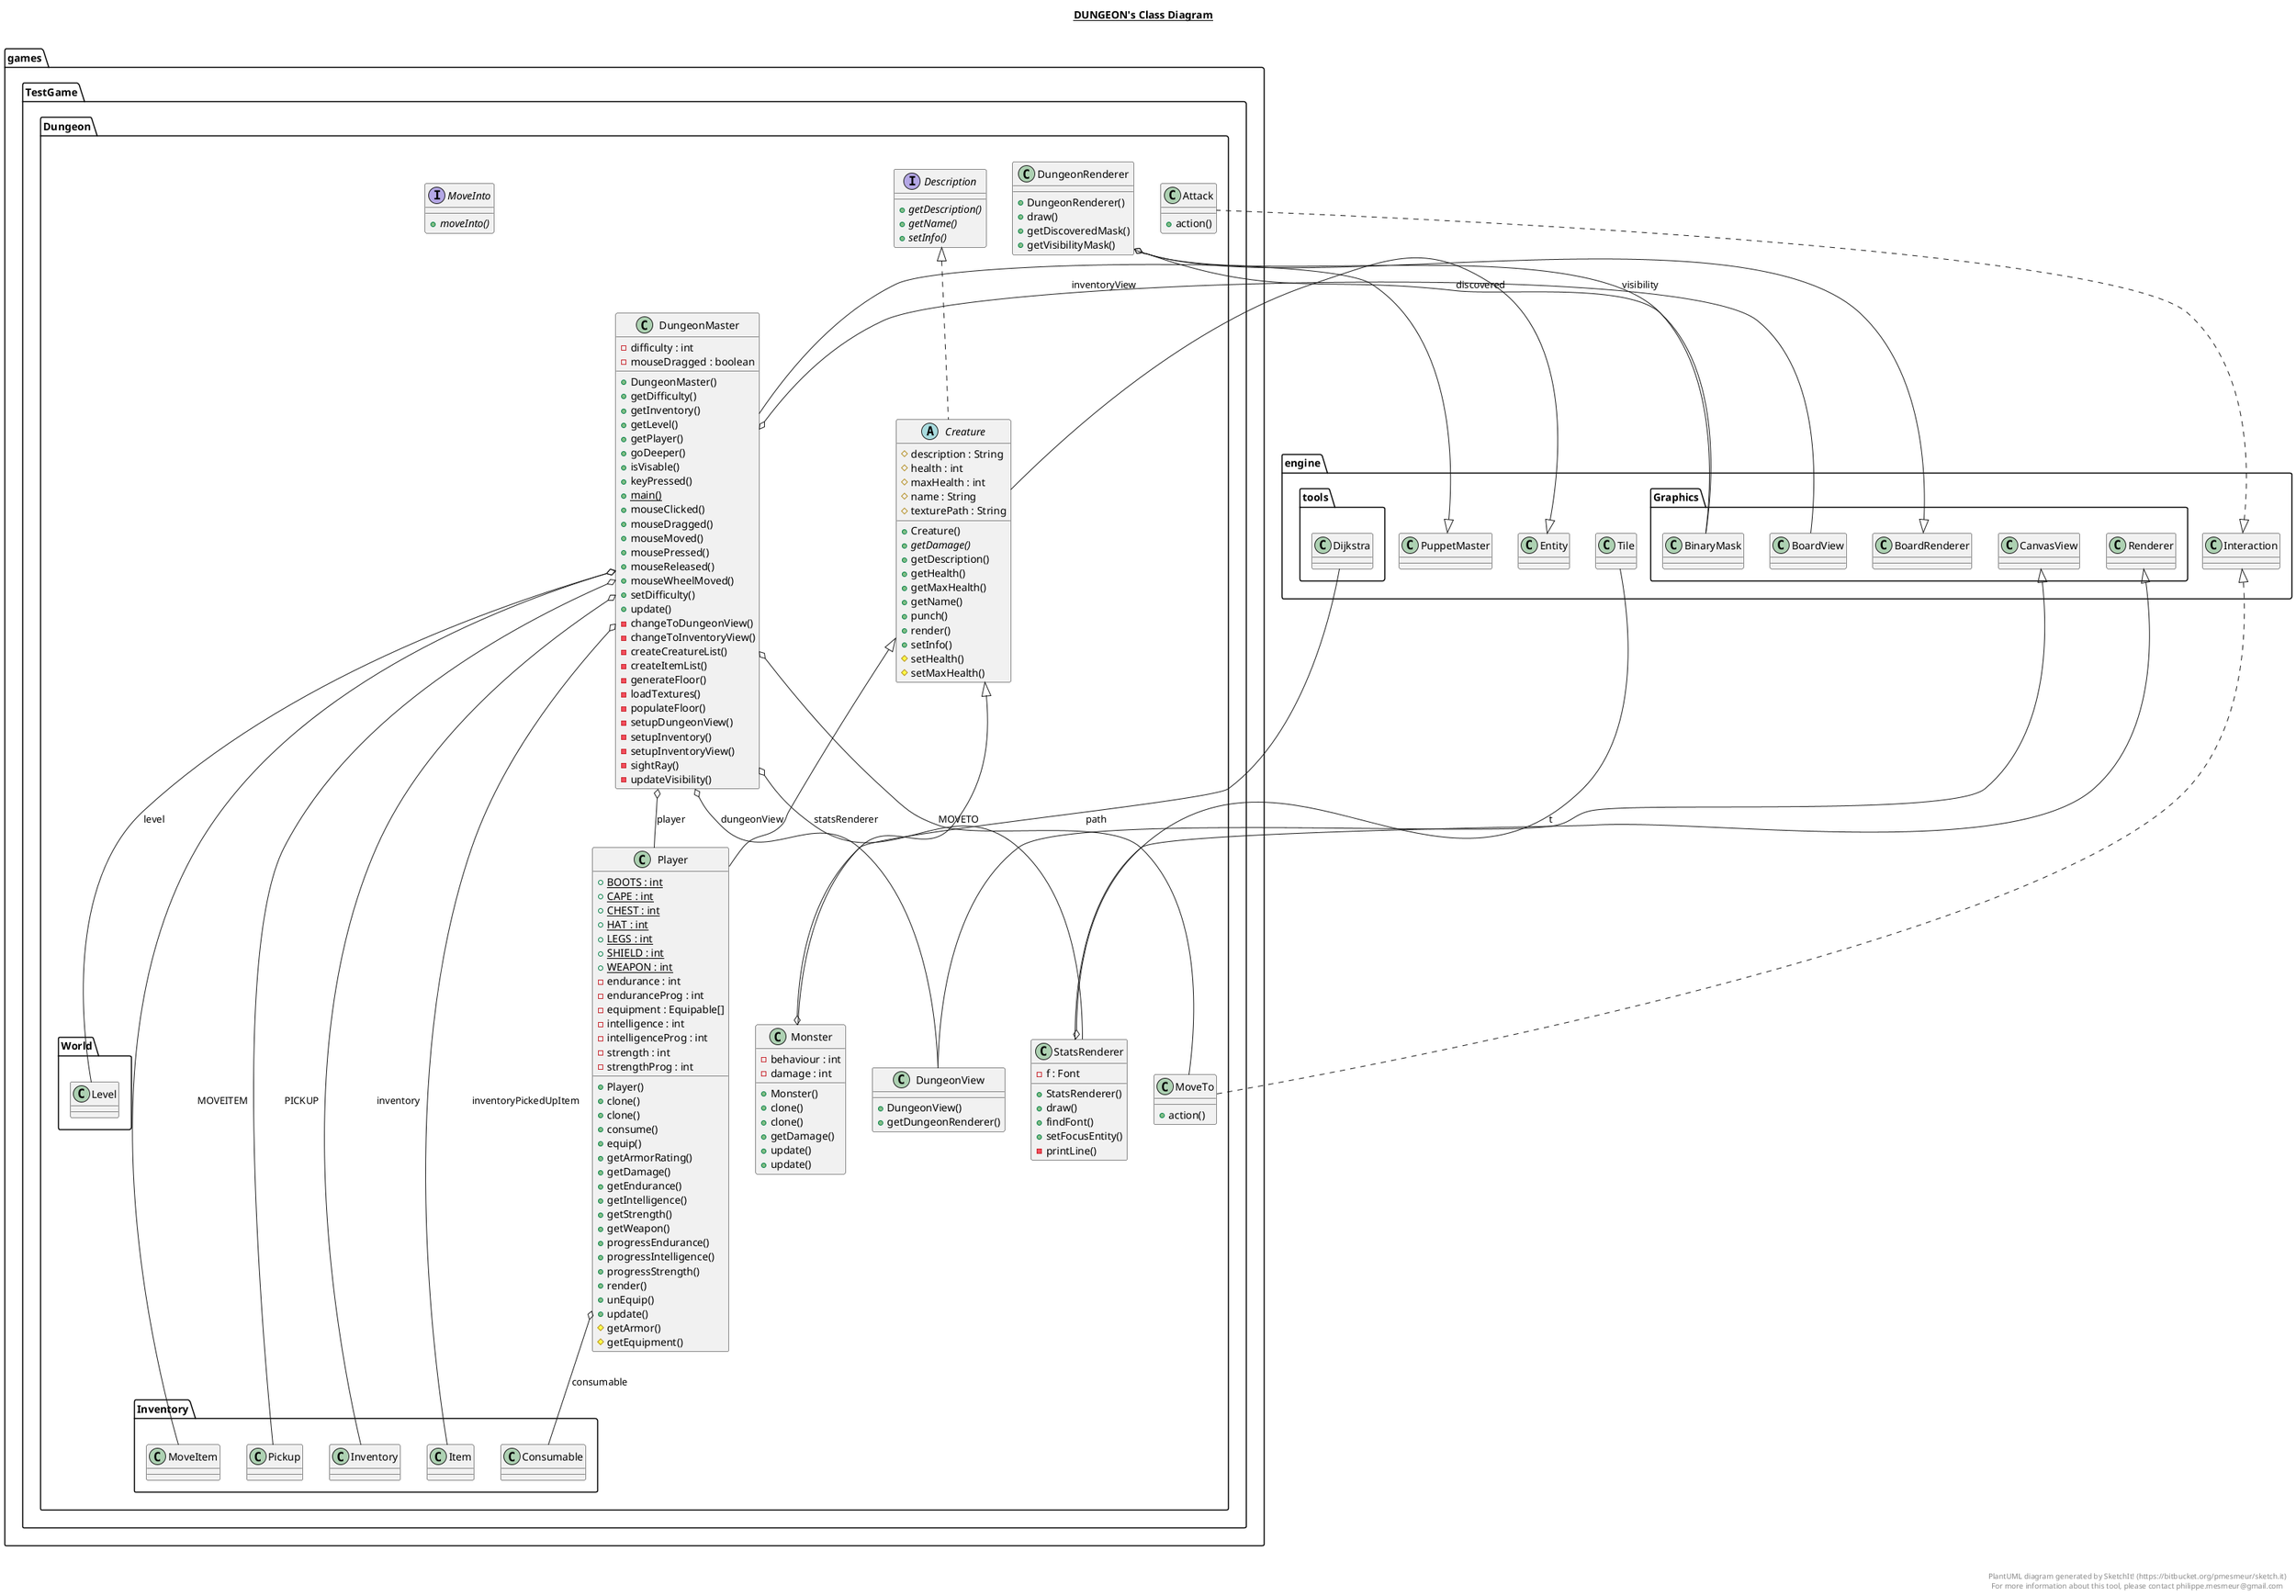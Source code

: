 @startuml

title __DUNGEON's Class Diagram__\n

  namespace games.TestGame {
    namespace Dungeon {
      class games.TestGame.Dungeon.Attack {
          + action()
      }
    }
  }
  

  namespace games.TestGame {
    namespace Dungeon {
      abstract class games.TestGame.Dungeon.Creature {
          # description : String
          # health : int
          # maxHealth : int
          # name : String
          # texturePath : String
          + Creature()
          {abstract} + getDamage()
          + getDescription()
          + getHealth()
          + getMaxHealth()
          + getName()
          + punch()
          + render()
          + setInfo()
          # setHealth()
          # setMaxHealth()
      }
    }
  }
  

  namespace games.TestGame {
    namespace Dungeon {
      interface games.TestGame.Dungeon.Description {
          {abstract} + getDescription()
          {abstract} + getName()
          {abstract} + setInfo()
      }
    }
  }
  

  namespace games.TestGame {
    namespace Dungeon {
      class games.TestGame.Dungeon.DungeonMaster {
          - difficulty : int
          - mouseDragged : boolean
          + DungeonMaster()
          + getDifficulty()
          + getInventory()
          + getLevel()
          + getPlayer()
          + goDeeper()
          + isVisable()
          + keyPressed()
          {static} + main()
          + mouseClicked()
          + mouseDragged()
          + mouseMoved()
          + mousePressed()
          + mouseReleased()
          + mouseWheelMoved()
          + setDifficulty()
          + update()
          - changeToDungeonView()
          - changeToInventoryView()
          - createCreatureList()
          - createItemList()
          - generateFloor()
          - loadTextures()
          - populateFloor()
          - setupDungeonView()
          - setupInventory()
          - setupInventoryView()
          - sightRay()
          - updateVisibility()
      }
    }
  }
  

  namespace games.TestGame {
    namespace Dungeon {
      class games.TestGame.Dungeon.DungeonRenderer {
          + DungeonRenderer()
          + draw()
          + getDiscoveredMask()
          + getVisibilityMask()
      }
    }
  }
  

  namespace games.TestGame {
    namespace Dungeon {
      class games.TestGame.Dungeon.DungeonView {
          + DungeonView()
          + getDungeonRenderer()
      }
    }
  }
  

  namespace games.TestGame {
    namespace Dungeon {
      class games.TestGame.Dungeon.Monster {
          - behaviour : int
          - damage : int
          + Monster()
          + clone()
          + clone()
          + getDamage()
          + update()
          + update()
      }
    }
  }
  

  namespace games.TestGame {
    namespace Dungeon {
      interface games.TestGame.Dungeon.MoveInto {
          {abstract} + moveInto()
      }
    }
  }
  

  namespace games.TestGame {
    namespace Dungeon {
      class games.TestGame.Dungeon.MoveTo {
          + action()
      }
    }
  }
  

  namespace games.TestGame {
    namespace Dungeon {
      class games.TestGame.Dungeon.Player {
          {static} + BOOTS : int
          {static} + CAPE : int
          {static} + CHEST : int
          {static} + HAT : int
          {static} + LEGS : int
          {static} + SHIELD : int
          {static} + WEAPON : int
          - endurance : int
          - enduranceProg : int
          - equipment : Equipable[]
          - intelligence : int
          - intelligenceProg : int
          - strength : int
          - strengthProg : int
          + Player()
          + clone()
          + clone()
          + consume()
          + equip()
          + getArmorRating()
          + getDamage()
          + getEndurance()
          + getIntelligence()
          + getStrength()
          + getWeapon()
          + progressEndurance()
          + progressIntelligence()
          + progressStrength()
          + render()
          + unEquip()
          + update()
          # getArmor()
          # getEquipment()
      }
    }
  }
  

  namespace games.TestGame {
    namespace Dungeon {
      class games.TestGame.Dungeon.StatsRenderer {
          - f : Font
          + StatsRenderer()
          + draw()
          + findFont()
          + setFocusEntity()
          - printLine()
      }
    }
  }
  

  games.TestGame.Dungeon.Attack .up.|> engine.Interaction
  games.TestGame.Dungeon.Creature .up.|> games.TestGame.Dungeon.Description
  games.TestGame.Dungeon.Creature -up-|> engine.Entity
  games.TestGame.Dungeon.DungeonMaster -up-|> engine.PuppetMaster
  games.TestGame.Dungeon.DungeonMaster o-- games.TestGame.Dungeon.Inventory.MoveItem : MOVEITEM
  games.TestGame.Dungeon.DungeonMaster o-- games.TestGame.Dungeon.MoveTo : MOVETO
  games.TestGame.Dungeon.DungeonMaster o-- games.TestGame.Dungeon.Inventory.Pickup : PICKUP
  games.TestGame.Dungeon.DungeonMaster o-- games.TestGame.Dungeon.DungeonView : dungeonView
  games.TestGame.Dungeon.DungeonMaster o-- games.TestGame.Dungeon.Inventory.Inventory : inventory
  games.TestGame.Dungeon.DungeonMaster o-- games.TestGame.Dungeon.Inventory.Item : inventoryPickedUpItem
  games.TestGame.Dungeon.DungeonMaster o-- engine.Graphics.BoardView : inventoryView
  games.TestGame.Dungeon.DungeonMaster o-- games.TestGame.Dungeon.World.Level : level
  games.TestGame.Dungeon.DungeonMaster o-- games.TestGame.Dungeon.Player : player
  games.TestGame.Dungeon.DungeonMaster o-- games.TestGame.Dungeon.StatsRenderer : statsRenderer
  games.TestGame.Dungeon.DungeonRenderer -up-|> engine.Graphics.BoardRenderer
  games.TestGame.Dungeon.DungeonRenderer o-- engine.Graphics.BinaryMask : discovered
  games.TestGame.Dungeon.DungeonRenderer o-- engine.Graphics.BinaryMask : visibility
  games.TestGame.Dungeon.DungeonView -up-|> engine.Graphics.CanvasView
  games.TestGame.Dungeon.Monster -up-|> games.TestGame.Dungeon.Creature
  games.TestGame.Dungeon.Monster o-- engine.tools.Dijkstra : path
  games.TestGame.Dungeon.MoveTo .up.|> engine.Interaction
  games.TestGame.Dungeon.Player -up-|> games.TestGame.Dungeon.Creature
  games.TestGame.Dungeon.Player o-- games.TestGame.Dungeon.Inventory.Consumable : consumable
  games.TestGame.Dungeon.StatsRenderer -up-|> engine.Graphics.Renderer
  games.TestGame.Dungeon.StatsRenderer o-- engine.Tile : t


right footer


PlantUML diagram generated by SketchIt! (https://bitbucket.org/pmesmeur/sketch.it)
For more information about this tool, please contact philippe.mesmeur@gmail.com
endfooter

@enduml
